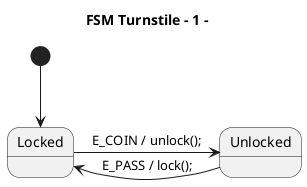 @startuml

title FSM Turnstile - 1 -

[*] --> Locked
Locked -right--> Unlocked : E_COIN / unlock();
Unlocked -left--> Locked : E_PASS / lock();   

@enduml